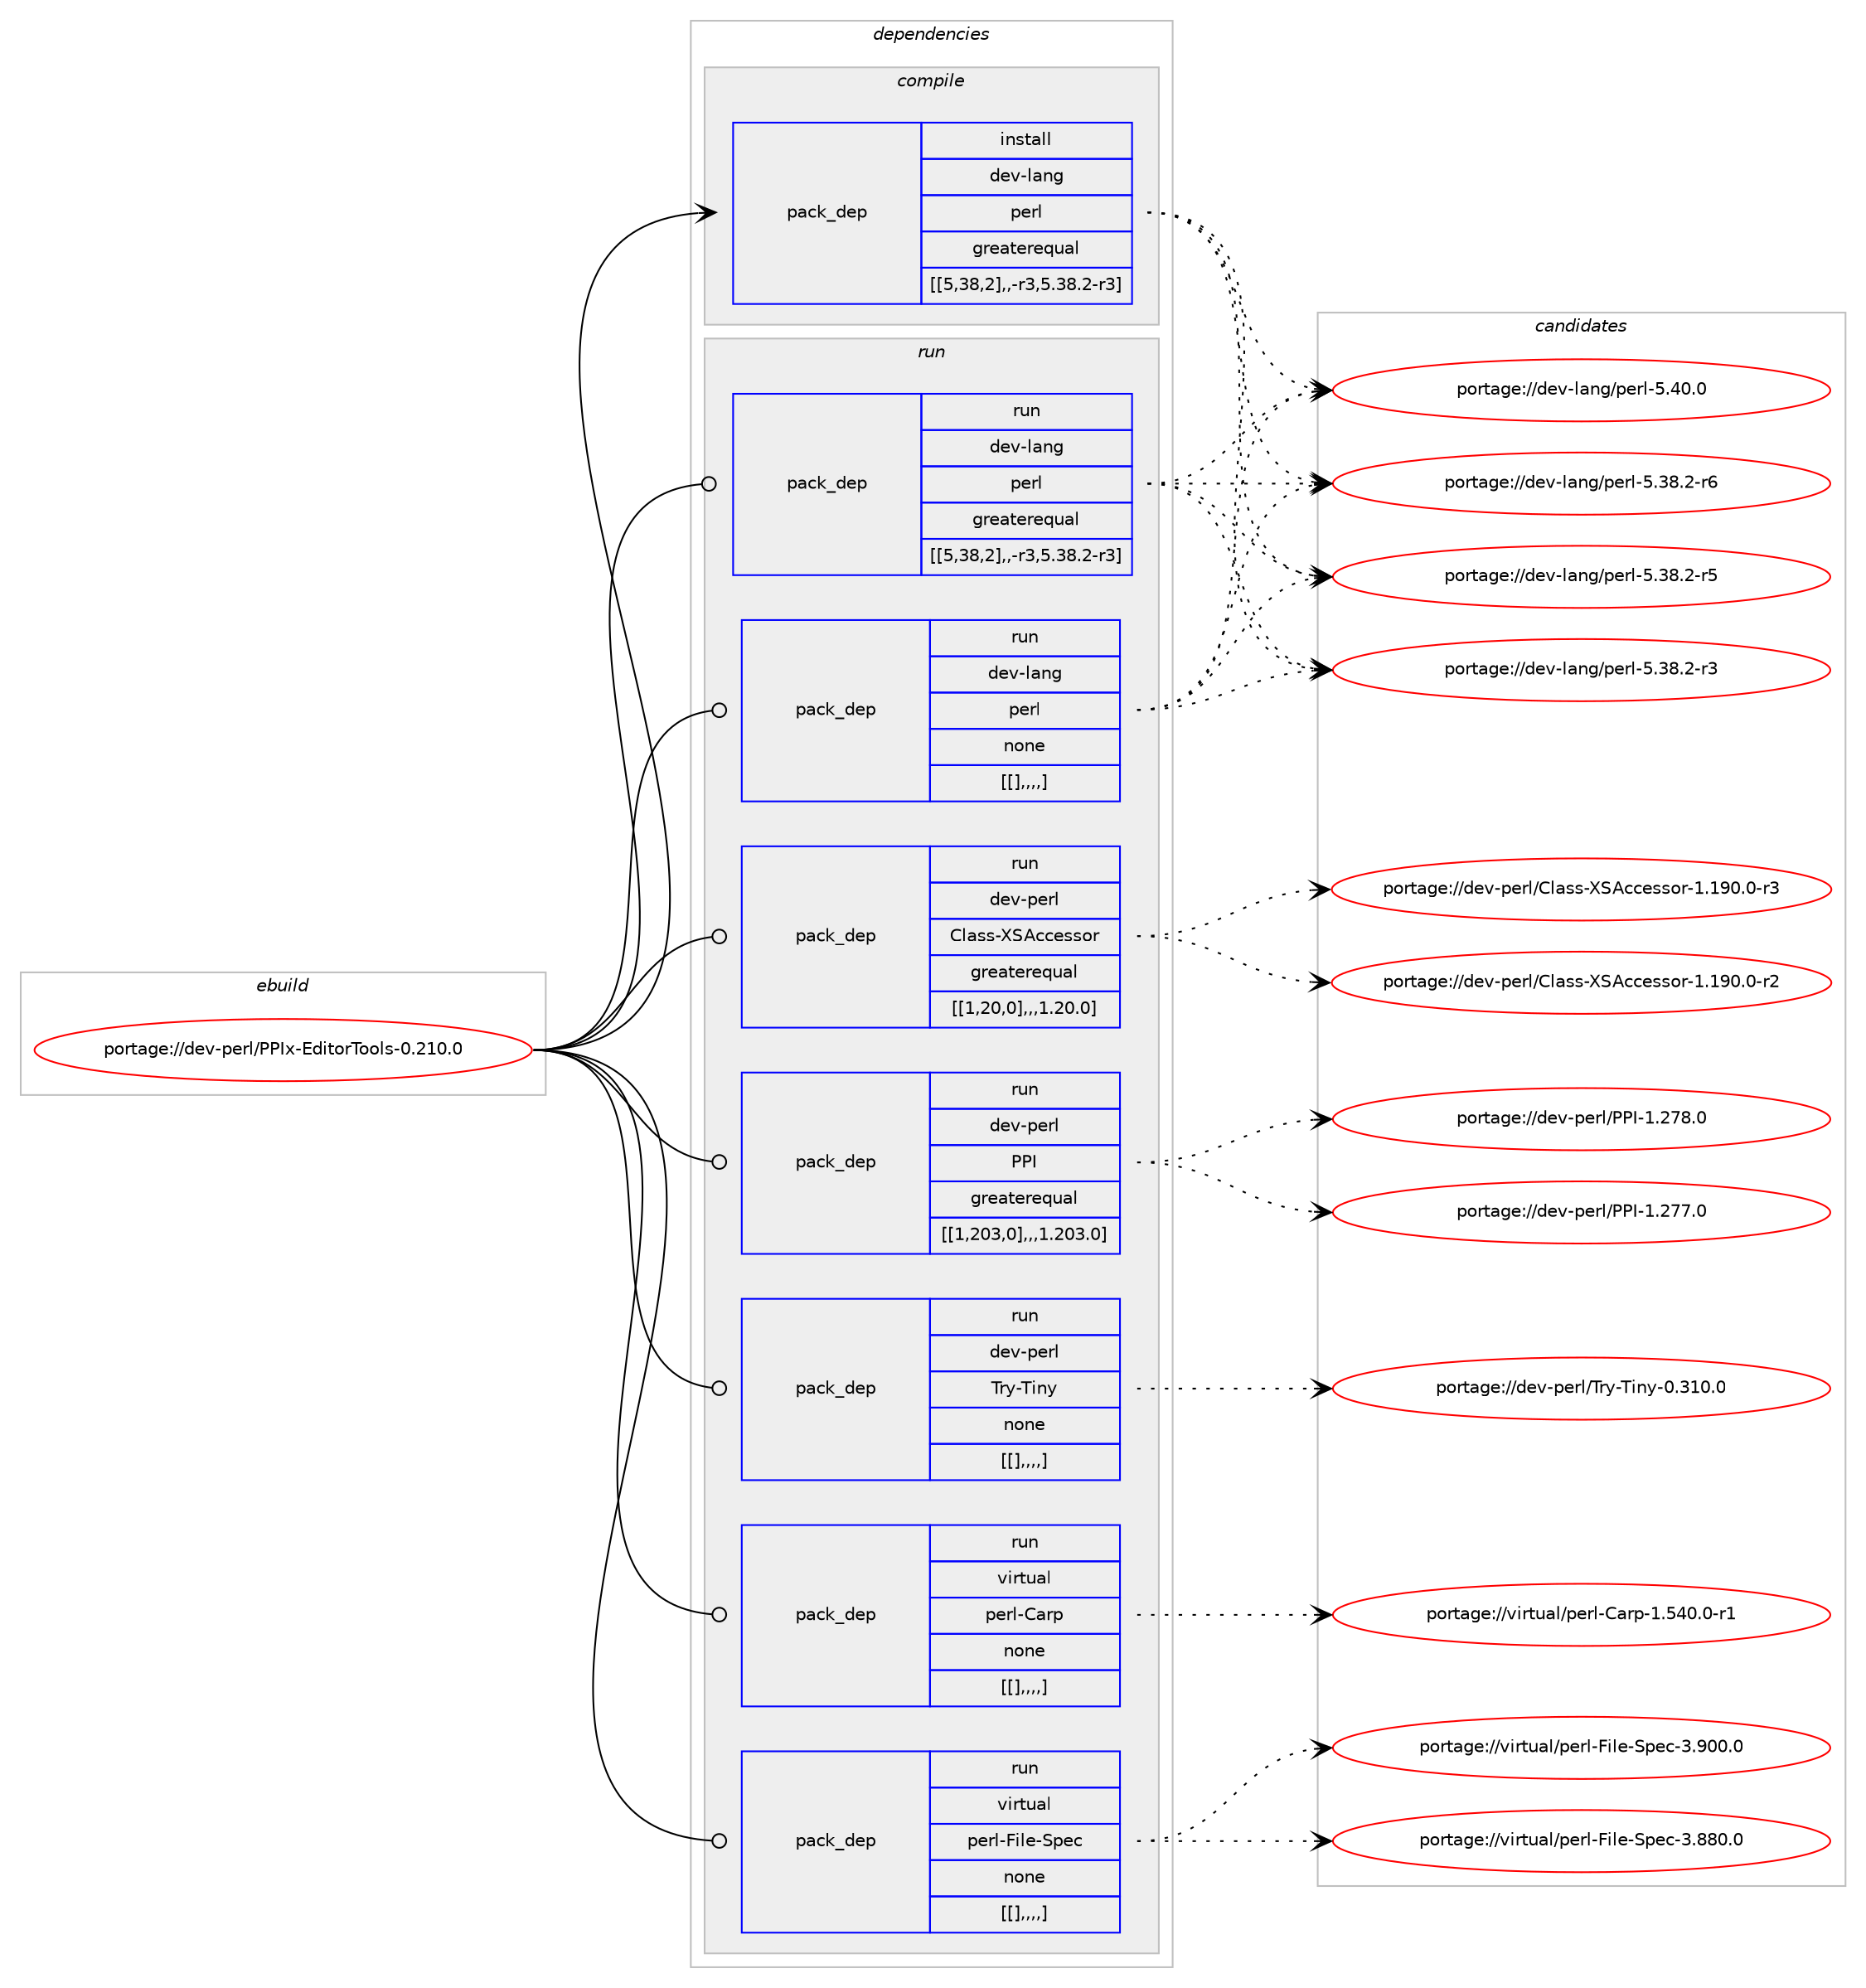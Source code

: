 digraph prolog {

# *************
# Graph options
# *************

newrank=true;
concentrate=true;
compound=true;
graph [rankdir=LR,fontname=Helvetica,fontsize=10,ranksep=1.5];#, ranksep=2.5, nodesep=0.2];
edge  [arrowhead=vee];
node  [fontname=Helvetica,fontsize=10];

# **********
# The ebuild
# **********

subgraph cluster_leftcol {
color=gray;
label=<<i>ebuild</i>>;
id [label="portage://dev-perl/PPIx-EditorTools-0.210.0", color=red, width=4, href="../dev-perl/PPIx-EditorTools-0.210.0.svg"];
}

# ****************
# The dependencies
# ****************

subgraph cluster_midcol {
color=gray;
label=<<i>dependencies</i>>;
subgraph cluster_compile {
fillcolor="#eeeeee";
style=filled;
label=<<i>compile</i>>;
subgraph pack104379 {
dependency136112 [label=<<TABLE BORDER="0" CELLBORDER="1" CELLSPACING="0" CELLPADDING="4" WIDTH="220"><TR><TD ROWSPAN="6" CELLPADDING="30">pack_dep</TD></TR><TR><TD WIDTH="110">install</TD></TR><TR><TD>dev-lang</TD></TR><TR><TD>perl</TD></TR><TR><TD>greaterequal</TD></TR><TR><TD>[[5,38,2],,-r3,5.38.2-r3]</TD></TR></TABLE>>, shape=none, color=blue];
}
id:e -> dependency136112:w [weight=20,style="solid",arrowhead="vee"];
}
subgraph cluster_compileandrun {
fillcolor="#eeeeee";
style=filled;
label=<<i>compile and run</i>>;
}
subgraph cluster_run {
fillcolor="#eeeeee";
style=filled;
label=<<i>run</i>>;
subgraph pack104380 {
dependency136113 [label=<<TABLE BORDER="0" CELLBORDER="1" CELLSPACING="0" CELLPADDING="4" WIDTH="220"><TR><TD ROWSPAN="6" CELLPADDING="30">pack_dep</TD></TR><TR><TD WIDTH="110">run</TD></TR><TR><TD>dev-lang</TD></TR><TR><TD>perl</TD></TR><TR><TD>greaterequal</TD></TR><TR><TD>[[5,38,2],,-r3,5.38.2-r3]</TD></TR></TABLE>>, shape=none, color=blue];
}
id:e -> dependency136113:w [weight=20,style="solid",arrowhead="odot"];
subgraph pack104381 {
dependency136114 [label=<<TABLE BORDER="0" CELLBORDER="1" CELLSPACING="0" CELLPADDING="4" WIDTH="220"><TR><TD ROWSPAN="6" CELLPADDING="30">pack_dep</TD></TR><TR><TD WIDTH="110">run</TD></TR><TR><TD>dev-lang</TD></TR><TR><TD>perl</TD></TR><TR><TD>none</TD></TR><TR><TD>[[],,,,]</TD></TR></TABLE>>, shape=none, color=blue];
}
id:e -> dependency136114:w [weight=20,style="solid",arrowhead="odot"];
subgraph pack104382 {
dependency136115 [label=<<TABLE BORDER="0" CELLBORDER="1" CELLSPACING="0" CELLPADDING="4" WIDTH="220"><TR><TD ROWSPAN="6" CELLPADDING="30">pack_dep</TD></TR><TR><TD WIDTH="110">run</TD></TR><TR><TD>dev-perl</TD></TR><TR><TD>Class-XSAccessor</TD></TR><TR><TD>greaterequal</TD></TR><TR><TD>[[1,20,0],,,1.20.0]</TD></TR></TABLE>>, shape=none, color=blue];
}
id:e -> dependency136115:w [weight=20,style="solid",arrowhead="odot"];
subgraph pack104383 {
dependency136116 [label=<<TABLE BORDER="0" CELLBORDER="1" CELLSPACING="0" CELLPADDING="4" WIDTH="220"><TR><TD ROWSPAN="6" CELLPADDING="30">pack_dep</TD></TR><TR><TD WIDTH="110">run</TD></TR><TR><TD>dev-perl</TD></TR><TR><TD>PPI</TD></TR><TR><TD>greaterequal</TD></TR><TR><TD>[[1,203,0],,,1.203.0]</TD></TR></TABLE>>, shape=none, color=blue];
}
id:e -> dependency136116:w [weight=20,style="solid",arrowhead="odot"];
subgraph pack104384 {
dependency136117 [label=<<TABLE BORDER="0" CELLBORDER="1" CELLSPACING="0" CELLPADDING="4" WIDTH="220"><TR><TD ROWSPAN="6" CELLPADDING="30">pack_dep</TD></TR><TR><TD WIDTH="110">run</TD></TR><TR><TD>dev-perl</TD></TR><TR><TD>Try-Tiny</TD></TR><TR><TD>none</TD></TR><TR><TD>[[],,,,]</TD></TR></TABLE>>, shape=none, color=blue];
}
id:e -> dependency136117:w [weight=20,style="solid",arrowhead="odot"];
subgraph pack104385 {
dependency136118 [label=<<TABLE BORDER="0" CELLBORDER="1" CELLSPACING="0" CELLPADDING="4" WIDTH="220"><TR><TD ROWSPAN="6" CELLPADDING="30">pack_dep</TD></TR><TR><TD WIDTH="110">run</TD></TR><TR><TD>virtual</TD></TR><TR><TD>perl-Carp</TD></TR><TR><TD>none</TD></TR><TR><TD>[[],,,,]</TD></TR></TABLE>>, shape=none, color=blue];
}
id:e -> dependency136118:w [weight=20,style="solid",arrowhead="odot"];
subgraph pack104386 {
dependency136119 [label=<<TABLE BORDER="0" CELLBORDER="1" CELLSPACING="0" CELLPADDING="4" WIDTH="220"><TR><TD ROWSPAN="6" CELLPADDING="30">pack_dep</TD></TR><TR><TD WIDTH="110">run</TD></TR><TR><TD>virtual</TD></TR><TR><TD>perl-File-Spec</TD></TR><TR><TD>none</TD></TR><TR><TD>[[],,,,]</TD></TR></TABLE>>, shape=none, color=blue];
}
id:e -> dependency136119:w [weight=20,style="solid",arrowhead="odot"];
}
}

# **************
# The candidates
# **************

subgraph cluster_choices {
rank=same;
color=gray;
label=<<i>candidates</i>>;

subgraph choice104379 {
color=black;
nodesep=1;
choice10010111845108971101034711210111410845534652484648 [label="portage://dev-lang/perl-5.40.0", color=red, width=4,href="../dev-lang/perl-5.40.0.svg"];
choice100101118451089711010347112101114108455346515646504511454 [label="portage://dev-lang/perl-5.38.2-r6", color=red, width=4,href="../dev-lang/perl-5.38.2-r6.svg"];
choice100101118451089711010347112101114108455346515646504511453 [label="portage://dev-lang/perl-5.38.2-r5", color=red, width=4,href="../dev-lang/perl-5.38.2-r5.svg"];
choice100101118451089711010347112101114108455346515646504511451 [label="portage://dev-lang/perl-5.38.2-r3", color=red, width=4,href="../dev-lang/perl-5.38.2-r3.svg"];
dependency136112:e -> choice10010111845108971101034711210111410845534652484648:w [style=dotted,weight="100"];
dependency136112:e -> choice100101118451089711010347112101114108455346515646504511454:w [style=dotted,weight="100"];
dependency136112:e -> choice100101118451089711010347112101114108455346515646504511453:w [style=dotted,weight="100"];
dependency136112:e -> choice100101118451089711010347112101114108455346515646504511451:w [style=dotted,weight="100"];
}
subgraph choice104380 {
color=black;
nodesep=1;
choice10010111845108971101034711210111410845534652484648 [label="portage://dev-lang/perl-5.40.0", color=red, width=4,href="../dev-lang/perl-5.40.0.svg"];
choice100101118451089711010347112101114108455346515646504511454 [label="portage://dev-lang/perl-5.38.2-r6", color=red, width=4,href="../dev-lang/perl-5.38.2-r6.svg"];
choice100101118451089711010347112101114108455346515646504511453 [label="portage://dev-lang/perl-5.38.2-r5", color=red, width=4,href="../dev-lang/perl-5.38.2-r5.svg"];
choice100101118451089711010347112101114108455346515646504511451 [label="portage://dev-lang/perl-5.38.2-r3", color=red, width=4,href="../dev-lang/perl-5.38.2-r3.svg"];
dependency136113:e -> choice10010111845108971101034711210111410845534652484648:w [style=dotted,weight="100"];
dependency136113:e -> choice100101118451089711010347112101114108455346515646504511454:w [style=dotted,weight="100"];
dependency136113:e -> choice100101118451089711010347112101114108455346515646504511453:w [style=dotted,weight="100"];
dependency136113:e -> choice100101118451089711010347112101114108455346515646504511451:w [style=dotted,weight="100"];
}
subgraph choice104381 {
color=black;
nodesep=1;
choice10010111845108971101034711210111410845534652484648 [label="portage://dev-lang/perl-5.40.0", color=red, width=4,href="../dev-lang/perl-5.40.0.svg"];
choice100101118451089711010347112101114108455346515646504511454 [label="portage://dev-lang/perl-5.38.2-r6", color=red, width=4,href="../dev-lang/perl-5.38.2-r6.svg"];
choice100101118451089711010347112101114108455346515646504511453 [label="portage://dev-lang/perl-5.38.2-r5", color=red, width=4,href="../dev-lang/perl-5.38.2-r5.svg"];
choice100101118451089711010347112101114108455346515646504511451 [label="portage://dev-lang/perl-5.38.2-r3", color=red, width=4,href="../dev-lang/perl-5.38.2-r3.svg"];
dependency136114:e -> choice10010111845108971101034711210111410845534652484648:w [style=dotted,weight="100"];
dependency136114:e -> choice100101118451089711010347112101114108455346515646504511454:w [style=dotted,weight="100"];
dependency136114:e -> choice100101118451089711010347112101114108455346515646504511453:w [style=dotted,weight="100"];
dependency136114:e -> choice100101118451089711010347112101114108455346515646504511451:w [style=dotted,weight="100"];
}
subgraph choice104382 {
color=black;
nodesep=1;
choice1001011184511210111410847671089711511545888365999910111511511111445494649574846484511451 [label="portage://dev-perl/Class-XSAccessor-1.190.0-r3", color=red, width=4,href="../dev-perl/Class-XSAccessor-1.190.0-r3.svg"];
choice1001011184511210111410847671089711511545888365999910111511511111445494649574846484511450 [label="portage://dev-perl/Class-XSAccessor-1.190.0-r2", color=red, width=4,href="../dev-perl/Class-XSAccessor-1.190.0-r2.svg"];
dependency136115:e -> choice1001011184511210111410847671089711511545888365999910111511511111445494649574846484511451:w [style=dotted,weight="100"];
dependency136115:e -> choice1001011184511210111410847671089711511545888365999910111511511111445494649574846484511450:w [style=dotted,weight="100"];
}
subgraph choice104383 {
color=black;
nodesep=1;
choice10010111845112101114108478080734549465055564648 [label="portage://dev-perl/PPI-1.278.0", color=red, width=4,href="../dev-perl/PPI-1.278.0.svg"];
choice10010111845112101114108478080734549465055554648 [label="portage://dev-perl/PPI-1.277.0", color=red, width=4,href="../dev-perl/PPI-1.277.0.svg"];
dependency136116:e -> choice10010111845112101114108478080734549465055564648:w [style=dotted,weight="100"];
dependency136116:e -> choice10010111845112101114108478080734549465055554648:w [style=dotted,weight="100"];
}
subgraph choice104384 {
color=black;
nodesep=1;
choice10010111845112101114108478411412145841051101214548465149484648 [label="portage://dev-perl/Try-Tiny-0.310.0", color=red, width=4,href="../dev-perl/Try-Tiny-0.310.0.svg"];
dependency136117:e -> choice10010111845112101114108478411412145841051101214548465149484648:w [style=dotted,weight="100"];
}
subgraph choice104385 {
color=black;
nodesep=1;
choice118105114116117971084711210111410845679711411245494653524846484511449 [label="portage://virtual/perl-Carp-1.540.0-r1", color=red, width=4,href="../virtual/perl-Carp-1.540.0-r1.svg"];
dependency136118:e -> choice118105114116117971084711210111410845679711411245494653524846484511449:w [style=dotted,weight="100"];
}
subgraph choice104386 {
color=black;
nodesep=1;
choice118105114116117971084711210111410845701051081014583112101994551465748484648 [label="portage://virtual/perl-File-Spec-3.900.0", color=red, width=4,href="../virtual/perl-File-Spec-3.900.0.svg"];
choice118105114116117971084711210111410845701051081014583112101994551465656484648 [label="portage://virtual/perl-File-Spec-3.880.0", color=red, width=4,href="../virtual/perl-File-Spec-3.880.0.svg"];
dependency136119:e -> choice118105114116117971084711210111410845701051081014583112101994551465748484648:w [style=dotted,weight="100"];
dependency136119:e -> choice118105114116117971084711210111410845701051081014583112101994551465656484648:w [style=dotted,weight="100"];
}
}

}
